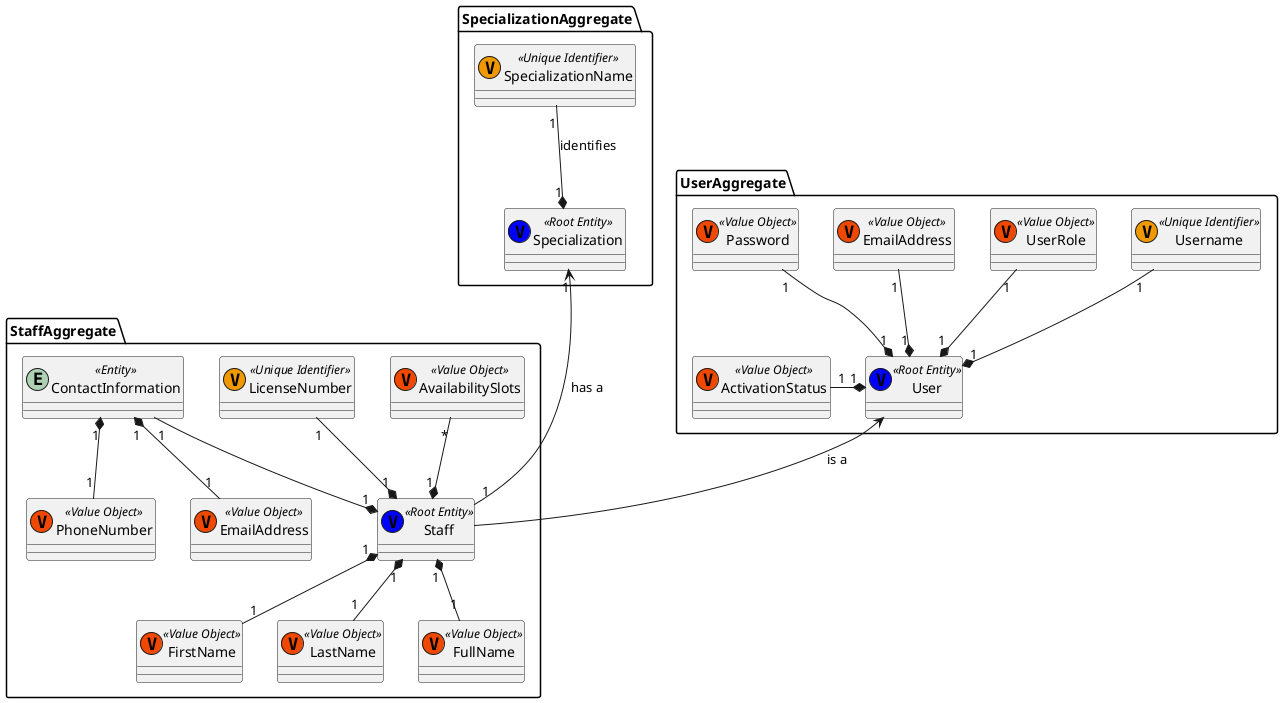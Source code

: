 @startuml
'https://plantuml.com/sequence-diagram

Package UserAggregate {
    Entity User <<(V,#0000FF) Root Entity>>{}

    Class ActivationStatus  <<(V,#f04800) Value Object>> {}
    Class Username <<(V,#f09800) Unique Identifier>> {}
    Enum UserRole <<(V,#f04800) Value Object>> {}
    Class EmailAddress <<(V,#f04800) Value Object>> {}
    Class Password <<(V,#f04800) Value Object>> {}

     ActivationStatus "1" -* "1" User

    Username "1" --* "1" User
    UserRole "1" --* "1" User
    EmailAddress "1" --* "1" User
    Password "1" --* "1" User
}

Package StaffAggregate {
    Entity Staff <<(V,#0000FF) Root Entity>>{}

    Class AvailabilitySlots <<(V,#f04800) Value Object>> {}
    Class LicenseNumber <<(V,#f09800) Unique Identifier>> {}


    Entity ContactInformation <<Entity>> {}

    Class FirstName <<(V,#f04800) Value Object>> {}
    Class LastName <<(V,#f04800) Value Object>> {}
    Class FullName <<(V,#f04800) Value Object>> {}
    Class EmailAddress <<(V,#f04800) Value Object>> {}
    Class PhoneNumber <<(V,#f04800) Value Object>> {}



    ContactInformation "1" *-- "1" EmailAddress
    ContactInformation "1" *-- "1" PhoneNumber


    FirstName "1" -up-* "1" Staff
    LastName "1" -up-* "1" Staff
    FullName "1" -up-* "1" Staff
    ContactInformation "1" --* "1" Staff
    AvailabilitySlots "*" --* "1" Staff
    LicenseNumber "1" --* "1" Staff
}

Package SpecializationAggregate{
    Entity Specialization <<(V,#0000FF) Root Entity>>{}
    Class SpecializationName <<(V,#f09800) Unique Identifier>> {}

    SpecializationName "1" --* "1" Specialization : identifies
}

Specialization "1" <--- "1" Staff : has a

Staff -up-> User : is a
@enduml